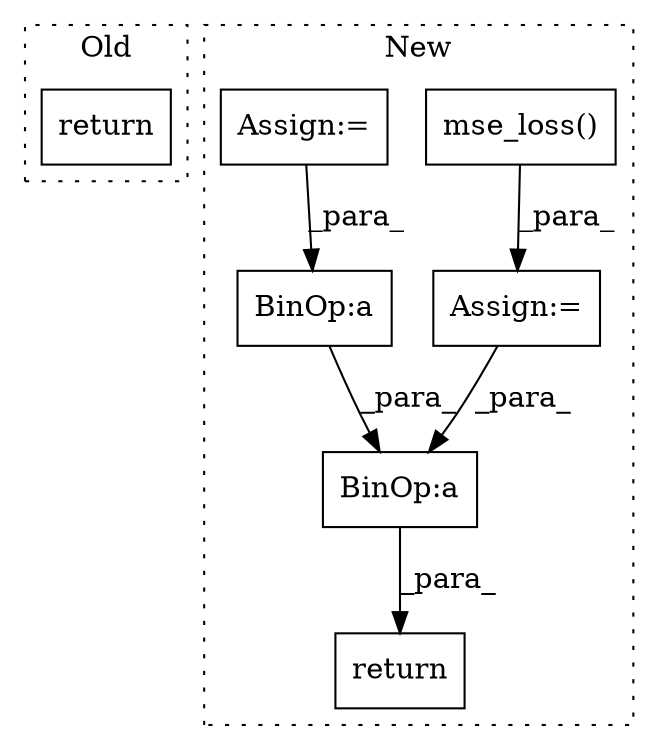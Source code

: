 digraph G {
subgraph cluster0 {
1 [label="return" a="93" s="1553" l="7" shape="box"];
label = "Old";
style="dotted";
}
subgraph cluster1 {
2 [label="mse_loss()" a="75" s="1872,1918" l="11,1" shape="box"];
3 [label="return" a="93" s="2117" l="7" shape="box"];
4 [label="Assign:=" a="68" s="1869" l="3" shape="box"];
5 [label="BinOp:a" a="82" s="1954" l="15" shape="box"];
6 [label="BinOp:a" a="82" s="1954" l="3" shape="box"];
7 [label="Assign:=" a="68" s="1796" l="3" shape="box"];
label = "New";
style="dotted";
}
2 -> 4 [label="_para_"];
4 -> 5 [label="_para_"];
5 -> 3 [label="_para_"];
6 -> 5 [label="_para_"];
7 -> 6 [label="_para_"];
}